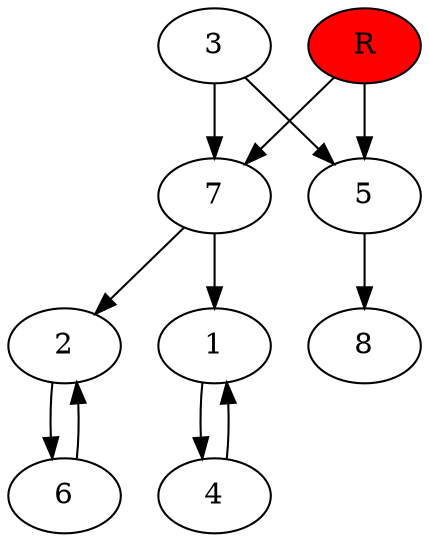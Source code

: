digraph prb49754 {
	1
	2
	3
	4
	5
	6
	7
	8
	R [fillcolor="#ff0000" style=filled]
	1 -> 4
	2 -> 6
	3 -> 5
	3 -> 7
	4 -> 1
	5 -> 8
	6 -> 2
	7 -> 1
	7 -> 2
	R -> 5
	R -> 7
}
